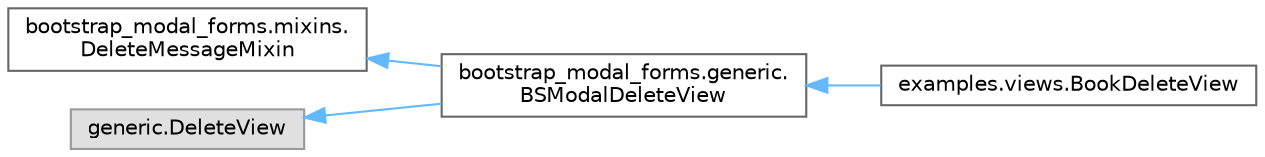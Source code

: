 digraph "Graphical Class Hierarchy"
{
 // LATEX_PDF_SIZE
  bgcolor="transparent";
  edge [fontname=Helvetica,fontsize=10,labelfontname=Helvetica,labelfontsize=10];
  node [fontname=Helvetica,fontsize=10,shape=box,height=0.2,width=0.4];
  rankdir="LR";
  Node0 [id="Node000000",label="bootstrap_modal_forms.mixins.\lDeleteMessageMixin",height=0.2,width=0.4,color="grey40", fillcolor="white", style="filled",URL="$classbootstrap__modal__forms_1_1mixins_1_1_delete_message_mixin.html",tooltip=" "];
  Node0 -> Node1 [id="edge949_Node000000_Node000001",dir="back",color="steelblue1",style="solid",tooltip=" "];
  Node1 [id="Node000001",label="bootstrap_modal_forms.generic.\lBSModalDeleteView",height=0.2,width=0.4,color="grey40", fillcolor="white", style="filled",URL="$classbootstrap__modal__forms_1_1generic_1_1_b_s_modal_delete_view.html",tooltip=" "];
  Node1 -> Node2 [id="edge950_Node000001_Node000002",dir="back",color="steelblue1",style="solid",tooltip=" "];
  Node2 [id="Node000002",label="examples.views.BookDeleteView",height=0.2,width=0.4,color="grey40", fillcolor="white", style="filled",URL="$classexamples_1_1views_1_1_book_delete_view.html",tooltip=" "];
  Node3 [id="Node000003",label="generic.DeleteView",height=0.2,width=0.4,color="grey60", fillcolor="#E0E0E0", style="filled",tooltip=" "];
  Node3 -> Node1 [id="edge951_Node000003_Node000001",dir="back",color="steelblue1",style="solid",tooltip=" "];
}
